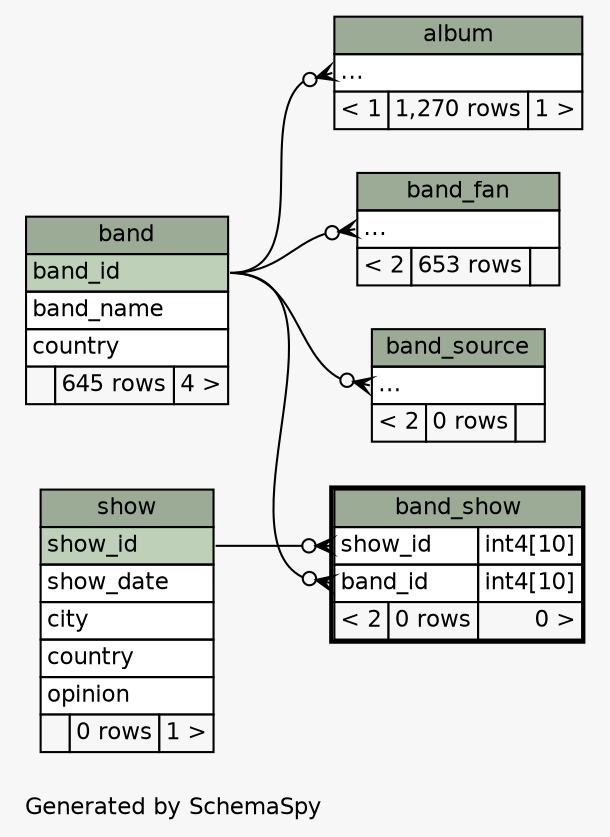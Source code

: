 // dot 2.38.0 on Mac OS X 10.9.4
// SchemaSpy rev 590
digraph "twoDegreesRelationshipsDiagram" {
  graph [
    rankdir="RL"
    bgcolor="#f7f7f7"
    label="\nGenerated by SchemaSpy"
    labeljust="l"
    nodesep="0.18"
    ranksep="0.46"
    fontname="Helvetica"
    fontsize="11"
  ];
  node [
    fontname="Helvetica"
    fontsize="11"
    shape="plaintext"
  ];
  edge [
    arrowsize="0.8"
  ];
  "album":"elipses":w -> "band":"band_id":e [arrowhead=none dir=back arrowtail=crowodot];
  "band_fan":"elipses":w -> "band":"band_id":e [arrowhead=none dir=back arrowtail=crowodot];
  "band_show":"band_id":w -> "band":"band_id":e [arrowhead=none dir=back arrowtail=crowodot];
  "band_show":"show_id":w -> "show":"show_id":e [arrowhead=none dir=back arrowtail=crowodot];
  "band_source":"elipses":w -> "band":"band_id":e [arrowhead=none dir=back arrowtail=crowodot];
  "album" [
    label=<
    <TABLE BORDER="0" CELLBORDER="1" CELLSPACING="0" BGCOLOR="#ffffff">
      <TR><TD COLSPAN="3" BGCOLOR="#9bab96" ALIGN="CENTER">album</TD></TR>
      <TR><TD PORT="elipses" COLSPAN="3" ALIGN="LEFT">...</TD></TR>
      <TR><TD ALIGN="LEFT" BGCOLOR="#f7f7f7">&lt; 1</TD><TD ALIGN="RIGHT" BGCOLOR="#f7f7f7">1,270 rows</TD><TD ALIGN="RIGHT" BGCOLOR="#f7f7f7">1 &gt;</TD></TR>
    </TABLE>>
    URL="album.html"
    tooltip="album"
  ];
  "band" [
    label=<
    <TABLE BORDER="0" CELLBORDER="1" CELLSPACING="0" BGCOLOR="#ffffff">
      <TR><TD COLSPAN="3" BGCOLOR="#9bab96" ALIGN="CENTER">band</TD></TR>
      <TR><TD PORT="band_id" COLSPAN="3" BGCOLOR="#bed1b8" ALIGN="LEFT">band_id</TD></TR>
      <TR><TD PORT="band_name" COLSPAN="3" ALIGN="LEFT">band_name</TD></TR>
      <TR><TD PORT="country" COLSPAN="3" ALIGN="LEFT">country</TD></TR>
      <TR><TD ALIGN="LEFT" BGCOLOR="#f7f7f7">  </TD><TD ALIGN="RIGHT" BGCOLOR="#f7f7f7">645 rows</TD><TD ALIGN="RIGHT" BGCOLOR="#f7f7f7">4 &gt;</TD></TR>
    </TABLE>>
    URL="band.html"
    tooltip="band"
  ];
  "band_fan" [
    label=<
    <TABLE BORDER="0" CELLBORDER="1" CELLSPACING="0" BGCOLOR="#ffffff">
      <TR><TD COLSPAN="3" BGCOLOR="#9bab96" ALIGN="CENTER">band_fan</TD></TR>
      <TR><TD PORT="elipses" COLSPAN="3" ALIGN="LEFT">...</TD></TR>
      <TR><TD ALIGN="LEFT" BGCOLOR="#f7f7f7">&lt; 2</TD><TD ALIGN="RIGHT" BGCOLOR="#f7f7f7">653 rows</TD><TD ALIGN="RIGHT" BGCOLOR="#f7f7f7">  </TD></TR>
    </TABLE>>
    URL="band_fan.html"
    tooltip="band_fan"
  ];
  "band_show" [
    label=<
    <TABLE BORDER="2" CELLBORDER="1" CELLSPACING="0" BGCOLOR="#ffffff">
      <TR><TD COLSPAN="3" BGCOLOR="#9bab96" ALIGN="CENTER">band_show</TD></TR>
      <TR><TD PORT="show_id" COLSPAN="2" ALIGN="LEFT">show_id</TD><TD PORT="show_id.type" ALIGN="LEFT">int4[10]</TD></TR>
      <TR><TD PORT="band_id" COLSPAN="2" ALIGN="LEFT">band_id</TD><TD PORT="band_id.type" ALIGN="LEFT">int4[10]</TD></TR>
      <TR><TD ALIGN="LEFT" BGCOLOR="#f7f7f7">&lt; 2</TD><TD ALIGN="RIGHT" BGCOLOR="#f7f7f7">0 rows</TD><TD ALIGN="RIGHT" BGCOLOR="#f7f7f7">0 &gt;</TD></TR>
    </TABLE>>
    URL="band_show.html"
    tooltip="band_show"
  ];
  "band_source" [
    label=<
    <TABLE BORDER="0" CELLBORDER="1" CELLSPACING="0" BGCOLOR="#ffffff">
      <TR><TD COLSPAN="3" BGCOLOR="#9bab96" ALIGN="CENTER">band_source</TD></TR>
      <TR><TD PORT="elipses" COLSPAN="3" ALIGN="LEFT">...</TD></TR>
      <TR><TD ALIGN="LEFT" BGCOLOR="#f7f7f7">&lt; 2</TD><TD ALIGN="RIGHT" BGCOLOR="#f7f7f7">0 rows</TD><TD ALIGN="RIGHT" BGCOLOR="#f7f7f7">  </TD></TR>
    </TABLE>>
    URL="band_source.html"
    tooltip="band_source"
  ];
  "show" [
    label=<
    <TABLE BORDER="0" CELLBORDER="1" CELLSPACING="0" BGCOLOR="#ffffff">
      <TR><TD COLSPAN="3" BGCOLOR="#9bab96" ALIGN="CENTER">show</TD></TR>
      <TR><TD PORT="show_id" COLSPAN="3" BGCOLOR="#bed1b8" ALIGN="LEFT">show_id</TD></TR>
      <TR><TD PORT="show_date" COLSPAN="3" ALIGN="LEFT">show_date</TD></TR>
      <TR><TD PORT="city" COLSPAN="3" ALIGN="LEFT">city</TD></TR>
      <TR><TD PORT="country" COLSPAN="3" ALIGN="LEFT">country</TD></TR>
      <TR><TD PORT="opinion" COLSPAN="3" ALIGN="LEFT">opinion</TD></TR>
      <TR><TD ALIGN="LEFT" BGCOLOR="#f7f7f7">  </TD><TD ALIGN="RIGHT" BGCOLOR="#f7f7f7">0 rows</TD><TD ALIGN="RIGHT" BGCOLOR="#f7f7f7">1 &gt;</TD></TR>
    </TABLE>>
    URL="show.html"
    tooltip="show"
  ];
}
